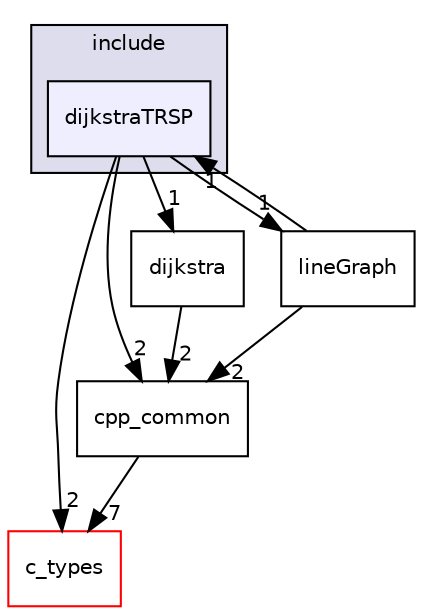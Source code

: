 digraph "/home/vicky/pgrouting/pgrouting/pgrouting/include/dijkstraTRSP" {
  compound=true
  node [ fontsize="10", fontname="Helvetica"];
  edge [ labelfontsize="10", labelfontname="Helvetica"];
  subgraph clusterdir_d44c64559bbebec7f509842c48db8b23 {
    graph [ bgcolor="#ddddee", pencolor="black", label="include" fontname="Helvetica", fontsize="10", URL="dir_d44c64559bbebec7f509842c48db8b23.html"]
  dir_2e47cac9a2d7408ecf86b885acb7473d [shape=box, label="dijkstraTRSP", style="filled", fillcolor="#eeeeff", pencolor="black", URL="dir_2e47cac9a2d7408ecf86b885acb7473d.html"];
  }
  dir_d5995d5871f728649bd47ea0d6428e03 [shape=box label="c_types" fillcolor="white" style="filled" color="red" URL="dir_d5995d5871f728649bd47ea0d6428e03.html"];
  dir_f413d2883acb285bdeb0fac3ae939ed0 [shape=box label="cpp_common" URL="dir_f413d2883acb285bdeb0fac3ae939ed0.html"];
  dir_1930df11331c7ed9b5d4e307344eb08e [shape=box label="dijkstra" URL="dir_1930df11331c7ed9b5d4e307344eb08e.html"];
  dir_2ea27f3190a114f10af15e39b0994ddc [shape=box label="lineGraph" URL="dir_2ea27f3190a114f10af15e39b0994ddc.html"];
  dir_f413d2883acb285bdeb0fac3ae939ed0->dir_d5995d5871f728649bd47ea0d6428e03 [headlabel="7", labeldistance=1.5 headhref="dir_000010_000006.html"];
  dir_1930df11331c7ed9b5d4e307344eb08e->dir_f413d2883acb285bdeb0fac3ae939ed0 [headlabel="2", labeldistance=1.5 headhref="dir_000011_000010.html"];
  dir_2ea27f3190a114f10af15e39b0994ddc->dir_f413d2883acb285bdeb0fac3ae939ed0 [headlabel="2", labeldistance=1.5 headhref="dir_000030_000010.html"];
  dir_2ea27f3190a114f10af15e39b0994ddc->dir_2e47cac9a2d7408ecf86b885acb7473d [headlabel="1", labeldistance=1.5 headhref="dir_000030_000012.html"];
  dir_2e47cac9a2d7408ecf86b885acb7473d->dir_d5995d5871f728649bd47ea0d6428e03 [headlabel="2", labeldistance=1.5 headhref="dir_000012_000006.html"];
  dir_2e47cac9a2d7408ecf86b885acb7473d->dir_f413d2883acb285bdeb0fac3ae939ed0 [headlabel="2", labeldistance=1.5 headhref="dir_000012_000010.html"];
  dir_2e47cac9a2d7408ecf86b885acb7473d->dir_1930df11331c7ed9b5d4e307344eb08e [headlabel="1", labeldistance=1.5 headhref="dir_000012_000011.html"];
  dir_2e47cac9a2d7408ecf86b885acb7473d->dir_2ea27f3190a114f10af15e39b0994ddc [headlabel="1", labeldistance=1.5 headhref="dir_000012_000030.html"];
}
